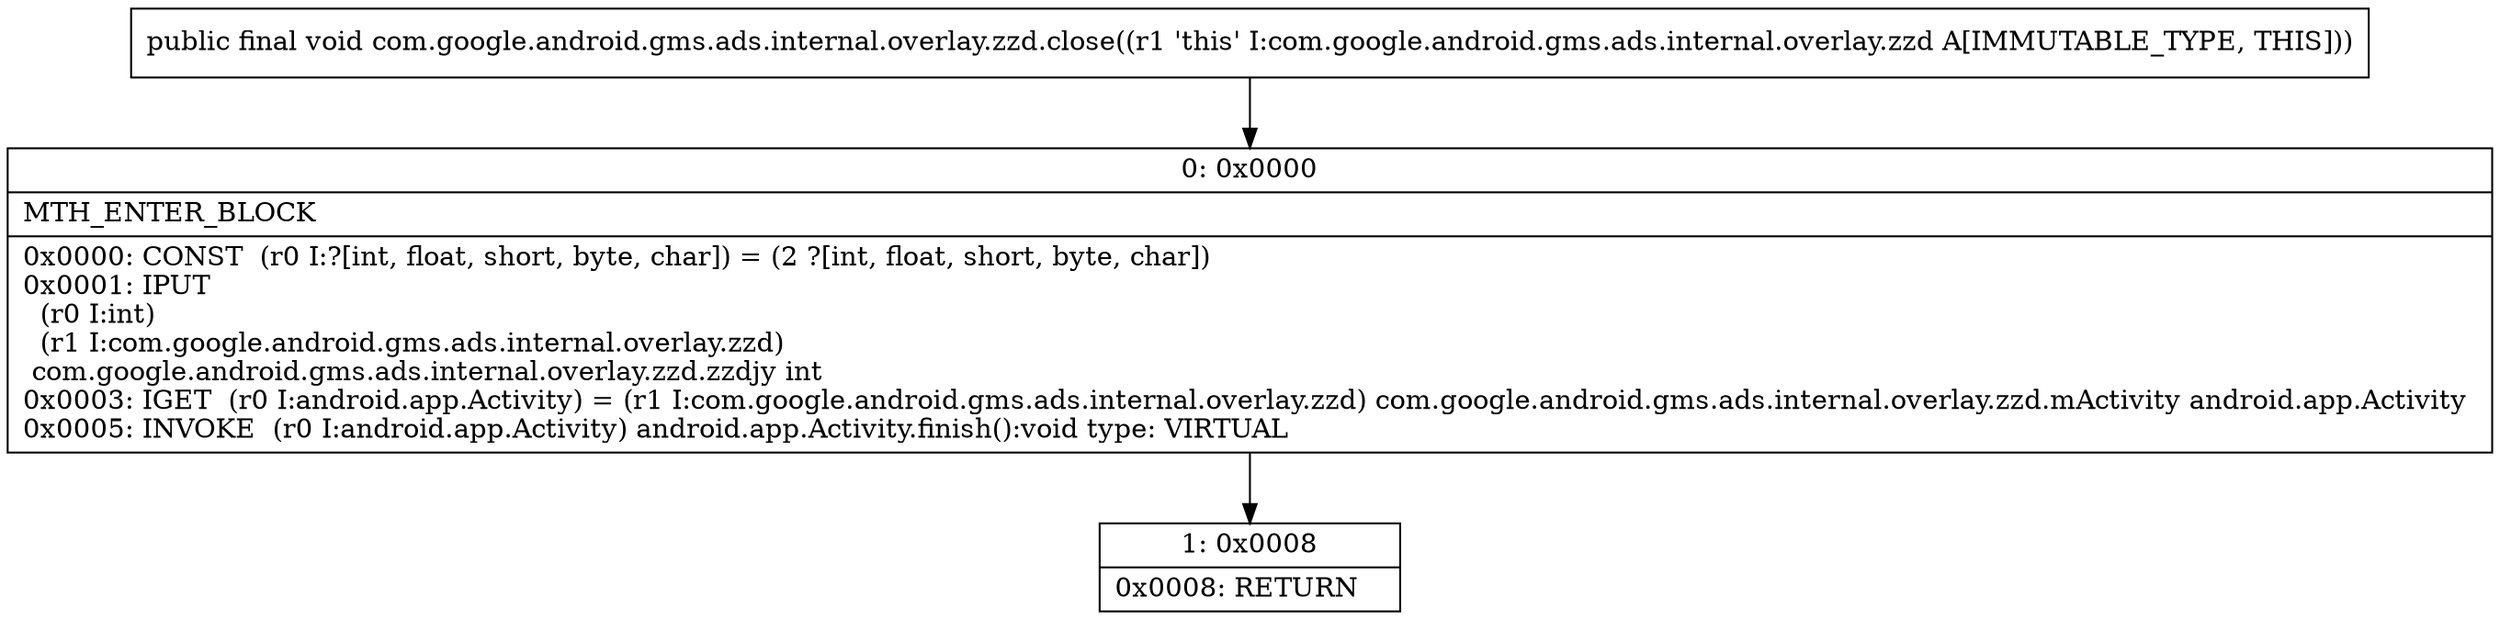 digraph "CFG forcom.google.android.gms.ads.internal.overlay.zzd.close()V" {
Node_0 [shape=record,label="{0\:\ 0x0000|MTH_ENTER_BLOCK\l|0x0000: CONST  (r0 I:?[int, float, short, byte, char]) = (2 ?[int, float, short, byte, char]) \l0x0001: IPUT  \l  (r0 I:int)\l  (r1 I:com.google.android.gms.ads.internal.overlay.zzd)\l com.google.android.gms.ads.internal.overlay.zzd.zzdjy int \l0x0003: IGET  (r0 I:android.app.Activity) = (r1 I:com.google.android.gms.ads.internal.overlay.zzd) com.google.android.gms.ads.internal.overlay.zzd.mActivity android.app.Activity \l0x0005: INVOKE  (r0 I:android.app.Activity) android.app.Activity.finish():void type: VIRTUAL \l}"];
Node_1 [shape=record,label="{1\:\ 0x0008|0x0008: RETURN   \l}"];
MethodNode[shape=record,label="{public final void com.google.android.gms.ads.internal.overlay.zzd.close((r1 'this' I:com.google.android.gms.ads.internal.overlay.zzd A[IMMUTABLE_TYPE, THIS])) }"];
MethodNode -> Node_0;
Node_0 -> Node_1;
}

